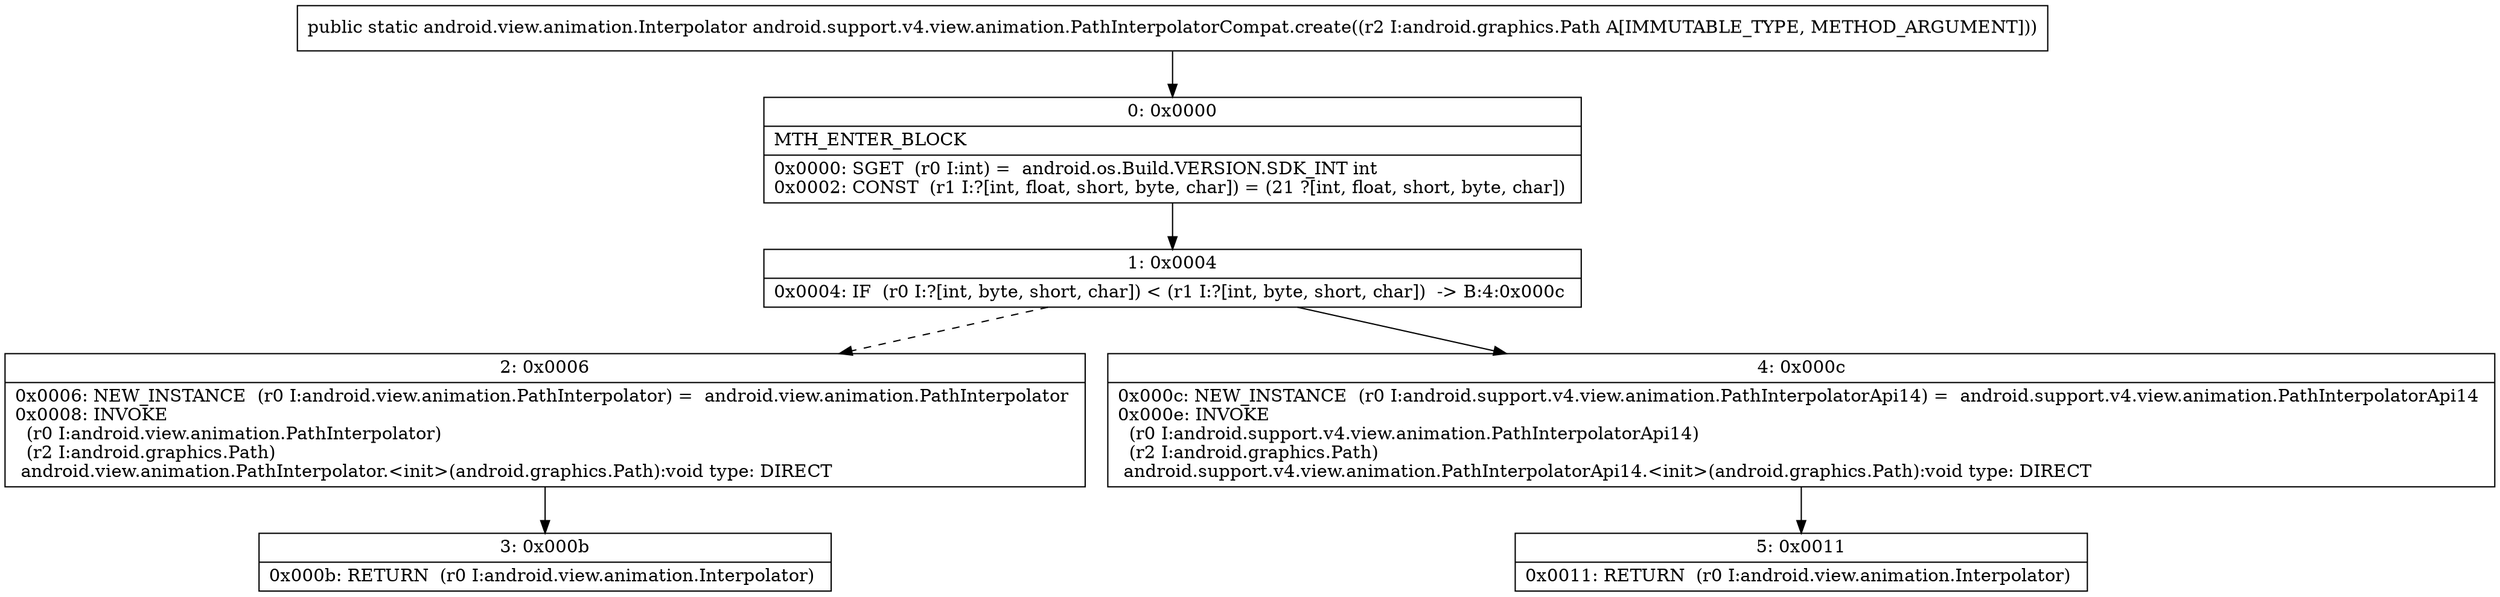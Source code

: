 digraph "CFG forandroid.support.v4.view.animation.PathInterpolatorCompat.create(Landroid\/graphics\/Path;)Landroid\/view\/animation\/Interpolator;" {
Node_0 [shape=record,label="{0\:\ 0x0000|MTH_ENTER_BLOCK\l|0x0000: SGET  (r0 I:int) =  android.os.Build.VERSION.SDK_INT int \l0x0002: CONST  (r1 I:?[int, float, short, byte, char]) = (21 ?[int, float, short, byte, char]) \l}"];
Node_1 [shape=record,label="{1\:\ 0x0004|0x0004: IF  (r0 I:?[int, byte, short, char]) \< (r1 I:?[int, byte, short, char])  \-\> B:4:0x000c \l}"];
Node_2 [shape=record,label="{2\:\ 0x0006|0x0006: NEW_INSTANCE  (r0 I:android.view.animation.PathInterpolator) =  android.view.animation.PathInterpolator \l0x0008: INVOKE  \l  (r0 I:android.view.animation.PathInterpolator)\l  (r2 I:android.graphics.Path)\l android.view.animation.PathInterpolator.\<init\>(android.graphics.Path):void type: DIRECT \l}"];
Node_3 [shape=record,label="{3\:\ 0x000b|0x000b: RETURN  (r0 I:android.view.animation.Interpolator) \l}"];
Node_4 [shape=record,label="{4\:\ 0x000c|0x000c: NEW_INSTANCE  (r0 I:android.support.v4.view.animation.PathInterpolatorApi14) =  android.support.v4.view.animation.PathInterpolatorApi14 \l0x000e: INVOKE  \l  (r0 I:android.support.v4.view.animation.PathInterpolatorApi14)\l  (r2 I:android.graphics.Path)\l android.support.v4.view.animation.PathInterpolatorApi14.\<init\>(android.graphics.Path):void type: DIRECT \l}"];
Node_5 [shape=record,label="{5\:\ 0x0011|0x0011: RETURN  (r0 I:android.view.animation.Interpolator) \l}"];
MethodNode[shape=record,label="{public static android.view.animation.Interpolator android.support.v4.view.animation.PathInterpolatorCompat.create((r2 I:android.graphics.Path A[IMMUTABLE_TYPE, METHOD_ARGUMENT])) }"];
MethodNode -> Node_0;
Node_0 -> Node_1;
Node_1 -> Node_2[style=dashed];
Node_1 -> Node_4;
Node_2 -> Node_3;
Node_4 -> Node_5;
}

